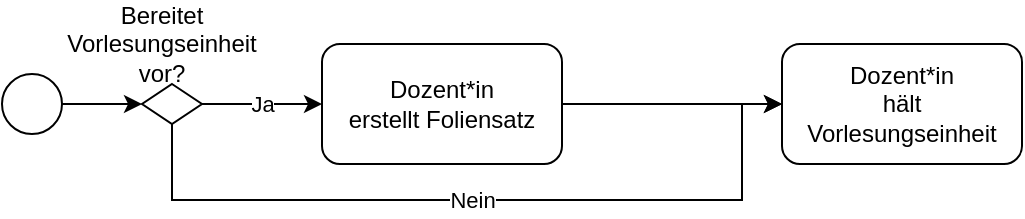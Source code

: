 <mxfile version="24.4.6" type="github">
  <diagram name="Page-1" id="2YBvvXClWsGukQMizWep">
    <mxGraphModel dx="1226" dy="675" grid="1" gridSize="10" guides="1" tooltips="1" connect="1" arrows="1" fold="1" page="1" pageScale="1" pageWidth="850" pageHeight="1100" math="0" shadow="0">
      <root>
        <mxCell id="0" />
        <mxCell id="1" parent="0" />
        <mxCell id="GTc2TbcirlwuzcsfAR9O-1" value="" style="rounded=1;whiteSpace=wrap;html=1;" vertex="1" parent="1">
          <mxGeometry x="470" y="25" width="120" height="60" as="geometry" />
        </mxCell>
        <mxCell id="GTc2TbcirlwuzcsfAR9O-6" style="edgeStyle=orthogonalEdgeStyle;rounded=0;orthogonalLoop=1;jettySize=auto;html=1;exitX=1;exitY=0.5;exitDx=0;exitDy=0;entryX=0;entryY=0.5;entryDx=0;entryDy=0;" edge="1" parent="1" source="GTc2TbcirlwuzcsfAR9O-2" target="GTc2TbcirlwuzcsfAR9O-5">
          <mxGeometry relative="1" as="geometry" />
        </mxCell>
        <mxCell id="GTc2TbcirlwuzcsfAR9O-2" value="" style="ellipse;whiteSpace=wrap;html=1;aspect=fixed;" vertex="1" parent="1">
          <mxGeometry x="80" y="40" width="30" height="30" as="geometry" />
        </mxCell>
        <mxCell id="GTc2TbcirlwuzcsfAR9O-4" value="&lt;div&gt;Dozent*in&lt;/div&gt;&lt;div&gt;hält Vorlesungseinheit&lt;/div&gt;" style="text;html=1;align=center;verticalAlign=middle;whiteSpace=wrap;rounded=0;" vertex="1" parent="1">
          <mxGeometry x="480" y="40" width="100" height="30" as="geometry" />
        </mxCell>
        <mxCell id="GTc2TbcirlwuzcsfAR9O-9" style="edgeStyle=orthogonalEdgeStyle;rounded=0;orthogonalLoop=1;jettySize=auto;html=1;exitX=1;exitY=0.5;exitDx=0;exitDy=0;entryX=0;entryY=0.5;entryDx=0;entryDy=0;" edge="1" parent="1" source="GTc2TbcirlwuzcsfAR9O-5" target="GTc2TbcirlwuzcsfAR9O-7">
          <mxGeometry relative="1" as="geometry" />
        </mxCell>
        <mxCell id="GTc2TbcirlwuzcsfAR9O-23" value="Ja" style="edgeLabel;html=1;align=center;verticalAlign=middle;resizable=0;points=[];" vertex="1" connectable="0" parent="GTc2TbcirlwuzcsfAR9O-9">
          <mxGeometry relative="1" as="geometry">
            <mxPoint as="offset" />
          </mxGeometry>
        </mxCell>
        <mxCell id="GTc2TbcirlwuzcsfAR9O-13" style="edgeStyle=orthogonalEdgeStyle;rounded=0;orthogonalLoop=1;jettySize=auto;html=1;exitX=0.5;exitY=1;exitDx=0;exitDy=0;" edge="1" parent="1" source="GTc2TbcirlwuzcsfAR9O-5">
          <mxGeometry relative="1" as="geometry">
            <mxPoint x="470" y="55" as="targetPoint" />
            <Array as="points">
              <mxPoint x="165" y="103" />
              <mxPoint x="450" y="103" />
              <mxPoint x="450" y="55" />
            </Array>
          </mxGeometry>
        </mxCell>
        <mxCell id="GTc2TbcirlwuzcsfAR9O-16" value="Nein" style="edgeLabel;html=1;align=center;verticalAlign=middle;resizable=0;points=[];" vertex="1" connectable="0" parent="GTc2TbcirlwuzcsfAR9O-13">
          <mxGeometry x="-0.038" relative="1" as="geometry">
            <mxPoint as="offset" />
          </mxGeometry>
        </mxCell>
        <mxCell id="GTc2TbcirlwuzcsfAR9O-5" value="" style="rhombus;whiteSpace=wrap;html=1;" vertex="1" parent="1">
          <mxGeometry x="150" y="45" width="30" height="20" as="geometry" />
        </mxCell>
        <mxCell id="GTc2TbcirlwuzcsfAR9O-12" style="edgeStyle=orthogonalEdgeStyle;rounded=0;orthogonalLoop=1;jettySize=auto;html=1;exitX=1;exitY=0.5;exitDx=0;exitDy=0;" edge="1" parent="1" source="GTc2TbcirlwuzcsfAR9O-7" target="GTc2TbcirlwuzcsfAR9O-1">
          <mxGeometry relative="1" as="geometry" />
        </mxCell>
        <mxCell id="GTc2TbcirlwuzcsfAR9O-7" value="" style="rounded=1;whiteSpace=wrap;html=1;" vertex="1" parent="1">
          <mxGeometry x="240" y="25" width="120" height="60" as="geometry" />
        </mxCell>
        <mxCell id="GTc2TbcirlwuzcsfAR9O-8" value="&lt;div&gt;Dozent*in&lt;/div&gt;&lt;div&gt;erstellt Foliensatz&lt;br&gt;&lt;/div&gt;" style="text;html=1;align=center;verticalAlign=middle;whiteSpace=wrap;rounded=0;" vertex="1" parent="1">
          <mxGeometry x="250" y="40" width="100" height="30" as="geometry" />
        </mxCell>
        <mxCell id="GTc2TbcirlwuzcsfAR9O-15" value="Bereitet Vorlesungseinheit vor?" style="text;html=1;align=center;verticalAlign=middle;whiteSpace=wrap;rounded=0;" vertex="1" parent="1">
          <mxGeometry x="130" y="10" width="60" height="30" as="geometry" />
        </mxCell>
      </root>
    </mxGraphModel>
  </diagram>
</mxfile>
